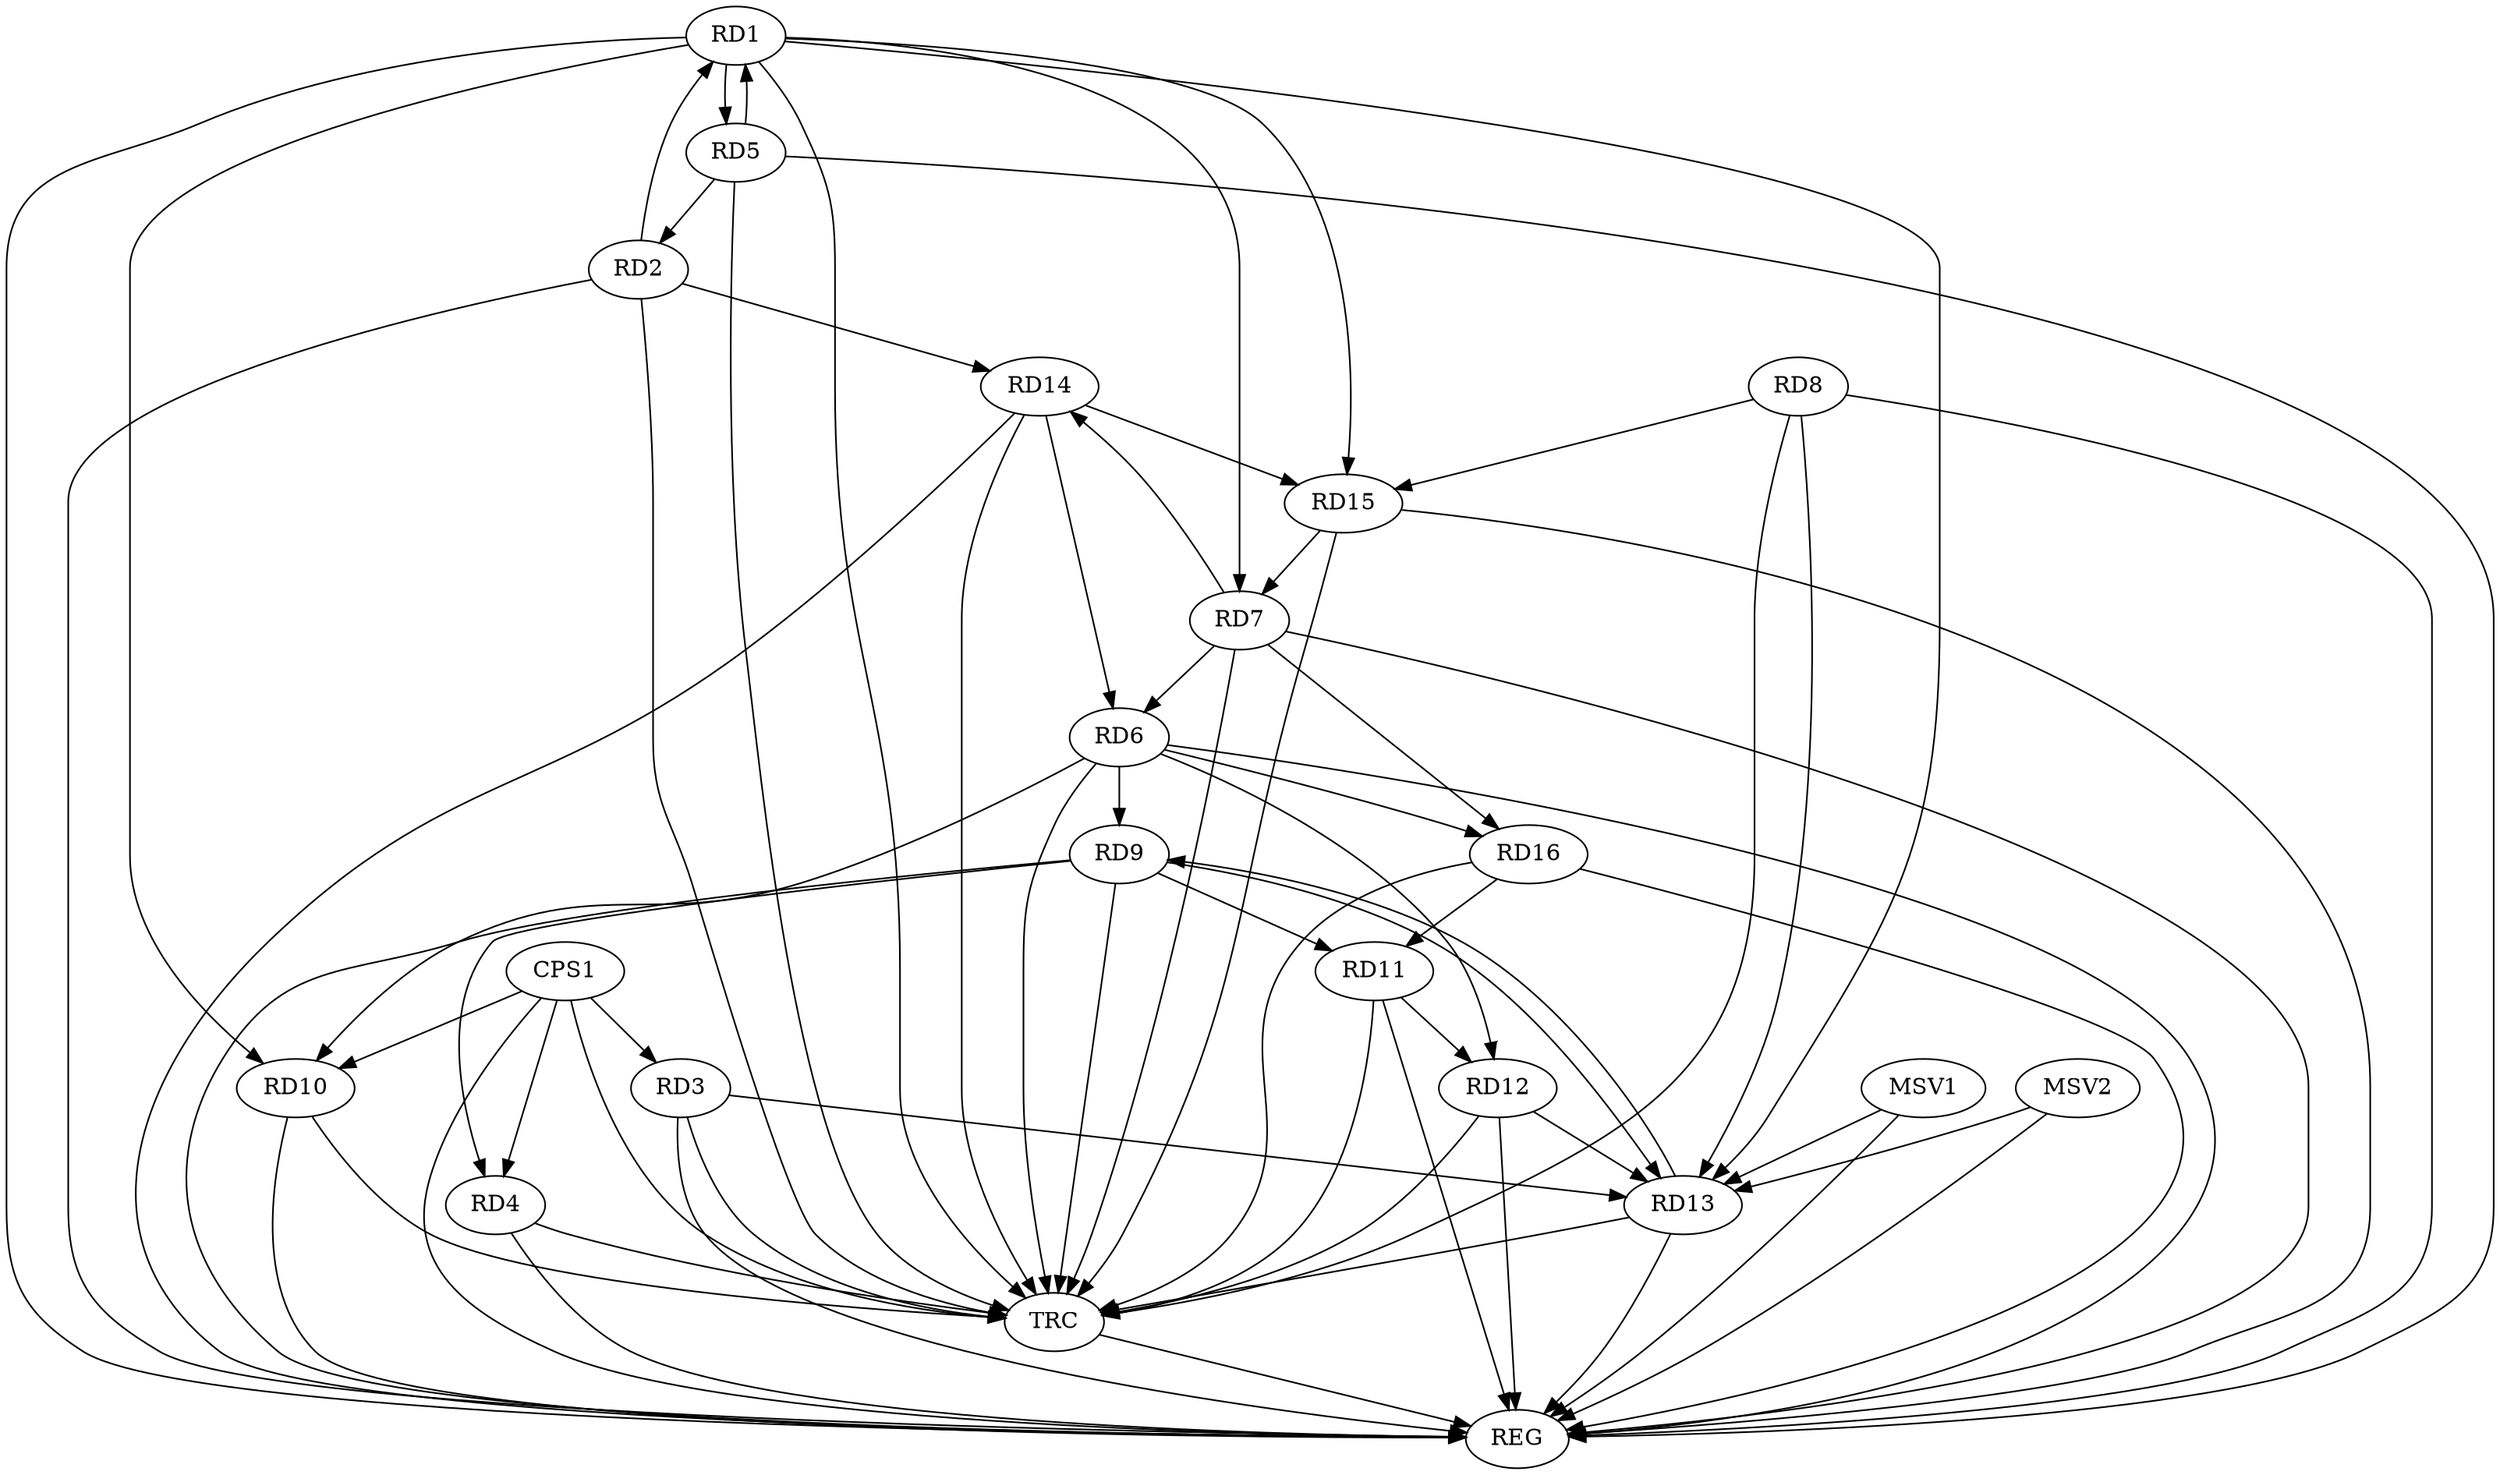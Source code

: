 strict digraph G {
  RD1 [ label="RD1" ];
  RD2 [ label="RD2" ];
  RD3 [ label="RD3" ];
  RD4 [ label="RD4" ];
  RD5 [ label="RD5" ];
  RD6 [ label="RD6" ];
  RD7 [ label="RD7" ];
  RD8 [ label="RD8" ];
  RD9 [ label="RD9" ];
  RD10 [ label="RD10" ];
  RD11 [ label="RD11" ];
  RD12 [ label="RD12" ];
  RD13 [ label="RD13" ];
  RD14 [ label="RD14" ];
  RD15 [ label="RD15" ];
  RD16 [ label="RD16" ];
  CPS1 [ label="CPS1" ];
  REG [ label="REG" ];
  TRC [ label="TRC" ];
  MSV1 [ label="MSV1" ];
  MSV2 [ label="MSV2" ];
  RD2 -> RD1;
  RD1 -> RD5;
  RD5 -> RD1;
  RD1 -> RD7;
  RD1 -> RD10;
  RD1 -> RD13;
  RD1 -> RD15;
  RD5 -> RD2;
  RD2 -> RD14;
  RD3 -> RD13;
  RD9 -> RD4;
  RD7 -> RD6;
  RD6 -> RD9;
  RD6 -> RD10;
  RD6 -> RD12;
  RD14 -> RD6;
  RD6 -> RD16;
  RD7 -> RD14;
  RD15 -> RD7;
  RD7 -> RD16;
  RD8 -> RD13;
  RD8 -> RD15;
  RD9 -> RD11;
  RD9 -> RD13;
  RD13 -> RD9;
  RD11 -> RD12;
  RD16 -> RD11;
  RD12 -> RD13;
  RD14 -> RD15;
  CPS1 -> RD4;
  CPS1 -> RD10;
  CPS1 -> RD3;
  RD1 -> REG;
  RD2 -> REG;
  RD3 -> REG;
  RD4 -> REG;
  RD5 -> REG;
  RD6 -> REG;
  RD7 -> REG;
  RD8 -> REG;
  RD9 -> REG;
  RD10 -> REG;
  RD11 -> REG;
  RD12 -> REG;
  RD13 -> REG;
  RD14 -> REG;
  RD15 -> REG;
  RD16 -> REG;
  CPS1 -> REG;
  RD1 -> TRC;
  RD2 -> TRC;
  RD3 -> TRC;
  RD4 -> TRC;
  RD5 -> TRC;
  RD6 -> TRC;
  RD7 -> TRC;
  RD8 -> TRC;
  RD9 -> TRC;
  RD10 -> TRC;
  RD11 -> TRC;
  RD12 -> TRC;
  RD13 -> TRC;
  RD14 -> TRC;
  RD15 -> TRC;
  RD16 -> TRC;
  CPS1 -> TRC;
  TRC -> REG;
  MSV1 -> RD13;
  MSV1 -> REG;
  MSV2 -> RD13;
  MSV2 -> REG;
}
